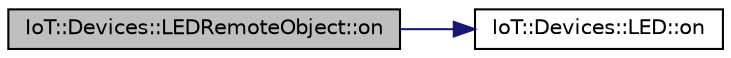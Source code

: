 digraph "IoT::Devices::LEDRemoteObject::on"
{
 // LATEX_PDF_SIZE
  edge [fontname="Helvetica",fontsize="10",labelfontname="Helvetica",labelfontsize="10"];
  node [fontname="Helvetica",fontsize="10",shape=record];
  rankdir="LR";
  Node1 [label="IoT::Devices::LEDRemoteObject::on",height=0.2,width=0.4,color="black", fillcolor="grey75", style="filled", fontcolor="black",tooltip=" "];
  Node1 -> Node2 [color="midnightblue",fontsize="10",style="solid",fontname="Helvetica"];
  Node2 [label="IoT::Devices::LED::on",height=0.2,width=0.4,color="black", fillcolor="white", style="filled",URL="$classIoT_1_1Devices_1_1LED.html#a82d65e9c477a6a47c0a960ded8aabb8c",tooltip="Destroys the LED."];
}
